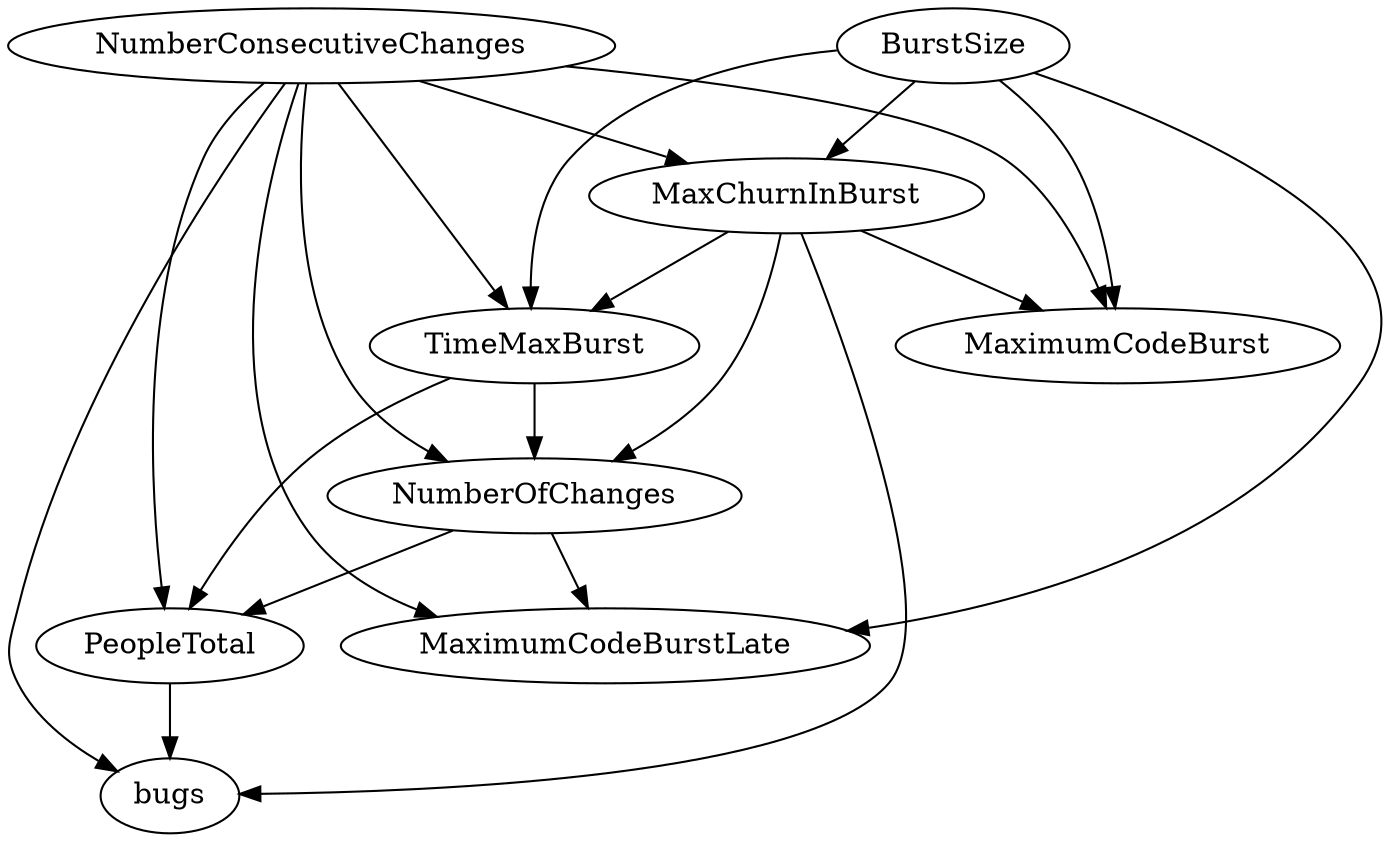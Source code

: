 digraph {
   bugs;
   MaximumCodeBurst;
   NumberOfChanges;
   MaxChurnInBurst;
   BurstSize;
   TimeMaxBurst;
   NumberConsecutiveChanges;
   MaximumCodeBurstLate;
   PeopleTotal;
   NumberOfChanges -> MaximumCodeBurstLate;
   NumberOfChanges -> PeopleTotal;
   MaxChurnInBurst -> bugs;
   MaxChurnInBurst -> MaximumCodeBurst;
   MaxChurnInBurst -> NumberOfChanges;
   MaxChurnInBurst -> TimeMaxBurst;
   BurstSize -> MaximumCodeBurst;
   BurstSize -> MaxChurnInBurst;
   BurstSize -> TimeMaxBurst;
   BurstSize -> MaximumCodeBurstLate;
   TimeMaxBurst -> NumberOfChanges;
   TimeMaxBurst -> PeopleTotal;
   NumberConsecutiveChanges -> bugs;
   NumberConsecutiveChanges -> MaximumCodeBurst;
   NumberConsecutiveChanges -> NumberOfChanges;
   NumberConsecutiveChanges -> MaxChurnInBurst;
   NumberConsecutiveChanges -> TimeMaxBurst;
   NumberConsecutiveChanges -> MaximumCodeBurstLate;
   NumberConsecutiveChanges -> PeopleTotal;
   PeopleTotal -> bugs;
}
